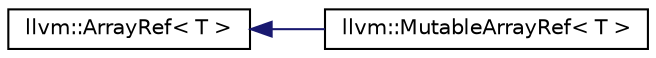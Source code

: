 digraph "Graphical Class Hierarchy"
{
  edge [fontname="Helvetica",fontsize="10",labelfontname="Helvetica",labelfontsize="10"];
  node [fontname="Helvetica",fontsize="10",shape=record];
  rankdir="LR";
  Node1 [label="llvm::ArrayRef\< T \>",height=0.2,width=0.4,color="black", fillcolor="white", style="filled",URL="$classllvm_1_1ArrayRef.html",tooltip="ArrayRef - Represent a constant reference to an array (0 or more elements consecutively in memory)..."];
  Node1 -> Node2 [dir="back",color="midnightblue",fontsize="10",style="solid",fontname="Helvetica"];
  Node2 [label="llvm::MutableArrayRef\< T \>",height=0.2,width=0.4,color="black", fillcolor="white", style="filled",URL="$classllvm_1_1MutableArrayRef.html",tooltip="MutableArrayRef - Represent a mutable reference to an array (0 or more elements consecutively in memo..."];
}
